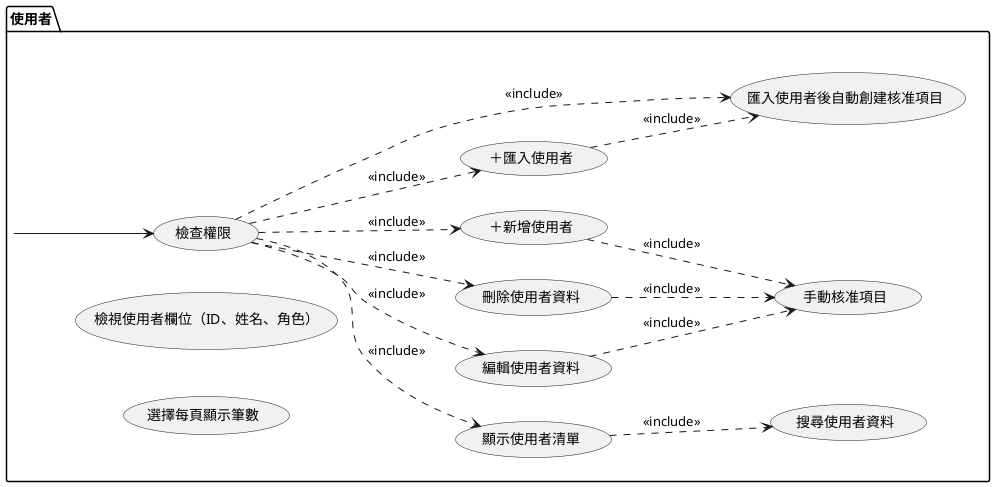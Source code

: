 @startuml user_overview

left to right direction

actor 使用者

package "使用者" {
    usecase "檢查權限" as UC12
    usecase "顯示使用者清單" as UC1
    usecase "檢視使用者欄位（ID、姓名、角色）" as UC2
    usecase "選擇每頁顯示筆數" as UC3
    usecase "搜尋使用者資料" as UC4
    usecase "編輯使用者資料" as UC5
    usecase "刪除使用者資料" as UC6
    usecase "＋新增使用者" as UC7
    usecase "＋匯入使用者" as UC8
    usecase "匯入使用者後自動創建核准項目" as UC10
    usecase "手動核准項目" as UC11
}

使用者 --> UC12
UC12 .down.> UC1 : <<include>>
UC12 .down.> UC5 : <<include>>
UC12 .down.> UC6 : <<include>>
UC12 .down.> UC7 : <<include>>
UC12 .down.> UC8 : <<include>>
UC12 .down.> UC10 : <<include>>

UC1 .down.> UC4 : <<include>>
UC5 .down.> UC11 : <<include>>
UC6 .down.> UC11 : <<include>>
UC7 .down.> UC11 : <<include>>
UC8 .down.> UC10 : <<include>>

@enduml
